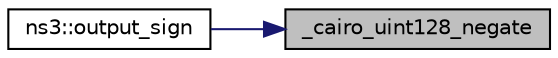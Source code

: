 digraph "_cairo_uint128_negate"
{
 // LATEX_PDF_SIZE
  edge [fontname="Helvetica",fontsize="10",labelfontname="Helvetica",labelfontsize="10"];
  node [fontname="Helvetica",fontsize="10",shape=record];
  rankdir="RL";
  Node1 [label="_cairo_uint128_negate",height=0.2,width=0.4,color="black", fillcolor="grey75", style="filled", fontcolor="black",tooltip=" "];
  Node1 -> Node2 [dir="back",color="midnightblue",fontsize="10",style="solid",fontname="Helvetica"];
  Node2 [label="ns3::output_sign",height=0.2,width=0.4,color="black", fillcolor="white", style="filled",URL="$group__highprec.html#gabc1eadf47a990215c1b0b131d4f52cf9",tooltip="Compute the sign of the result of multiplying or dividing Q64.64 fixed precision operands."];
}
